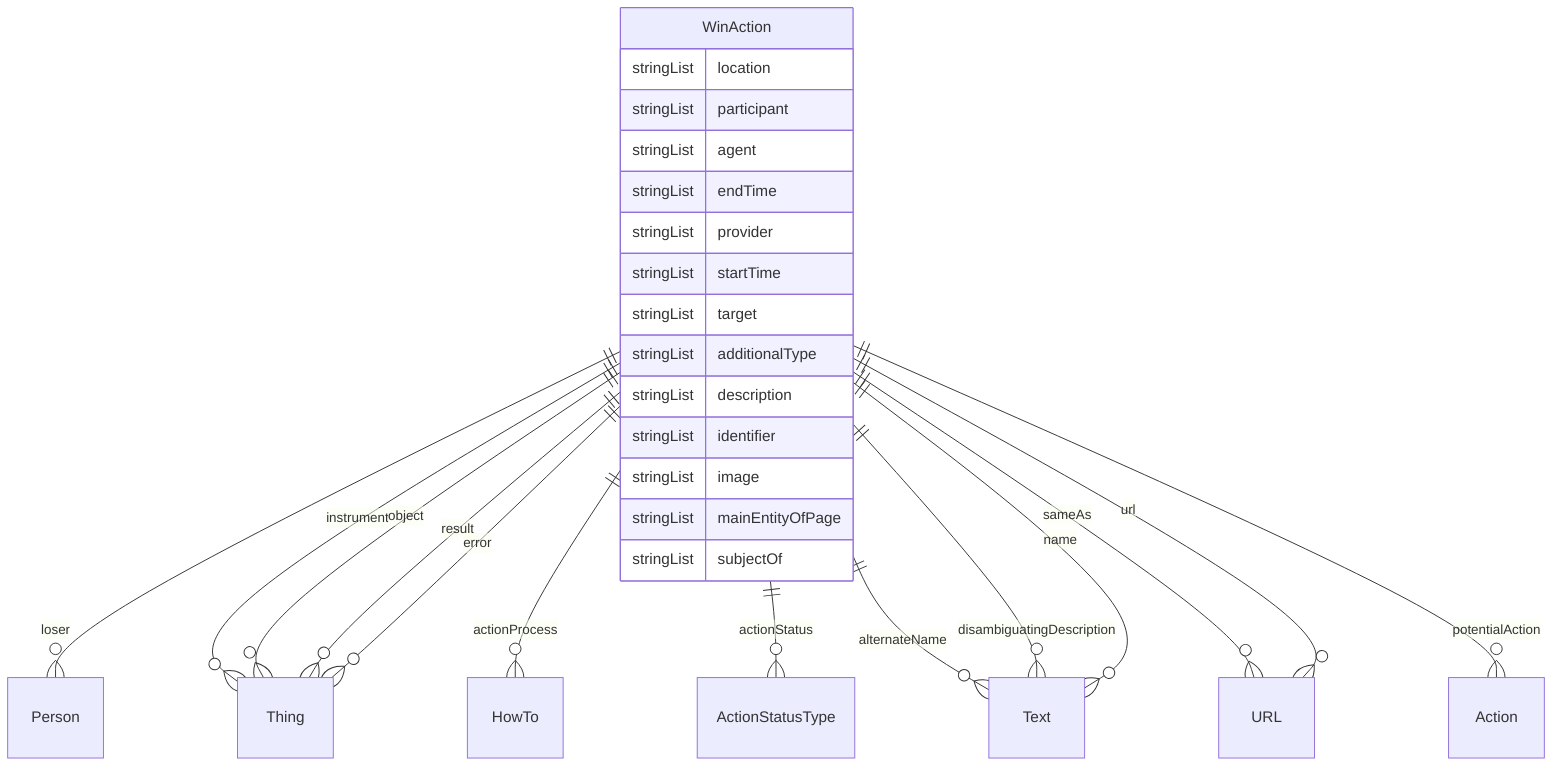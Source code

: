 erDiagram
WinAction {
    stringList location  
    stringList participant  
    stringList agent  
    stringList endTime  
    stringList provider  
    stringList startTime  
    stringList target  
    stringList additionalType  
    stringList description  
    stringList identifier  
    stringList image  
    stringList mainEntityOfPage  
    stringList subjectOf  
}

WinAction ||--}o Person : "loser"
WinAction ||--}o Thing : "instrument"
WinAction ||--}o Thing : "object"
WinAction ||--}o Thing : "result"
WinAction ||--}o HowTo : "actionProcess"
WinAction ||--}o ActionStatusType : "actionStatus"
WinAction ||--}o Thing : "error"
WinAction ||--}o Text : "alternateName"
WinAction ||--}o Text : "disambiguatingDescription"
WinAction ||--}o Text : "name"
WinAction ||--}o URL : "sameAs"
WinAction ||--}o Action : "potentialAction"
WinAction ||--}o URL : "url"